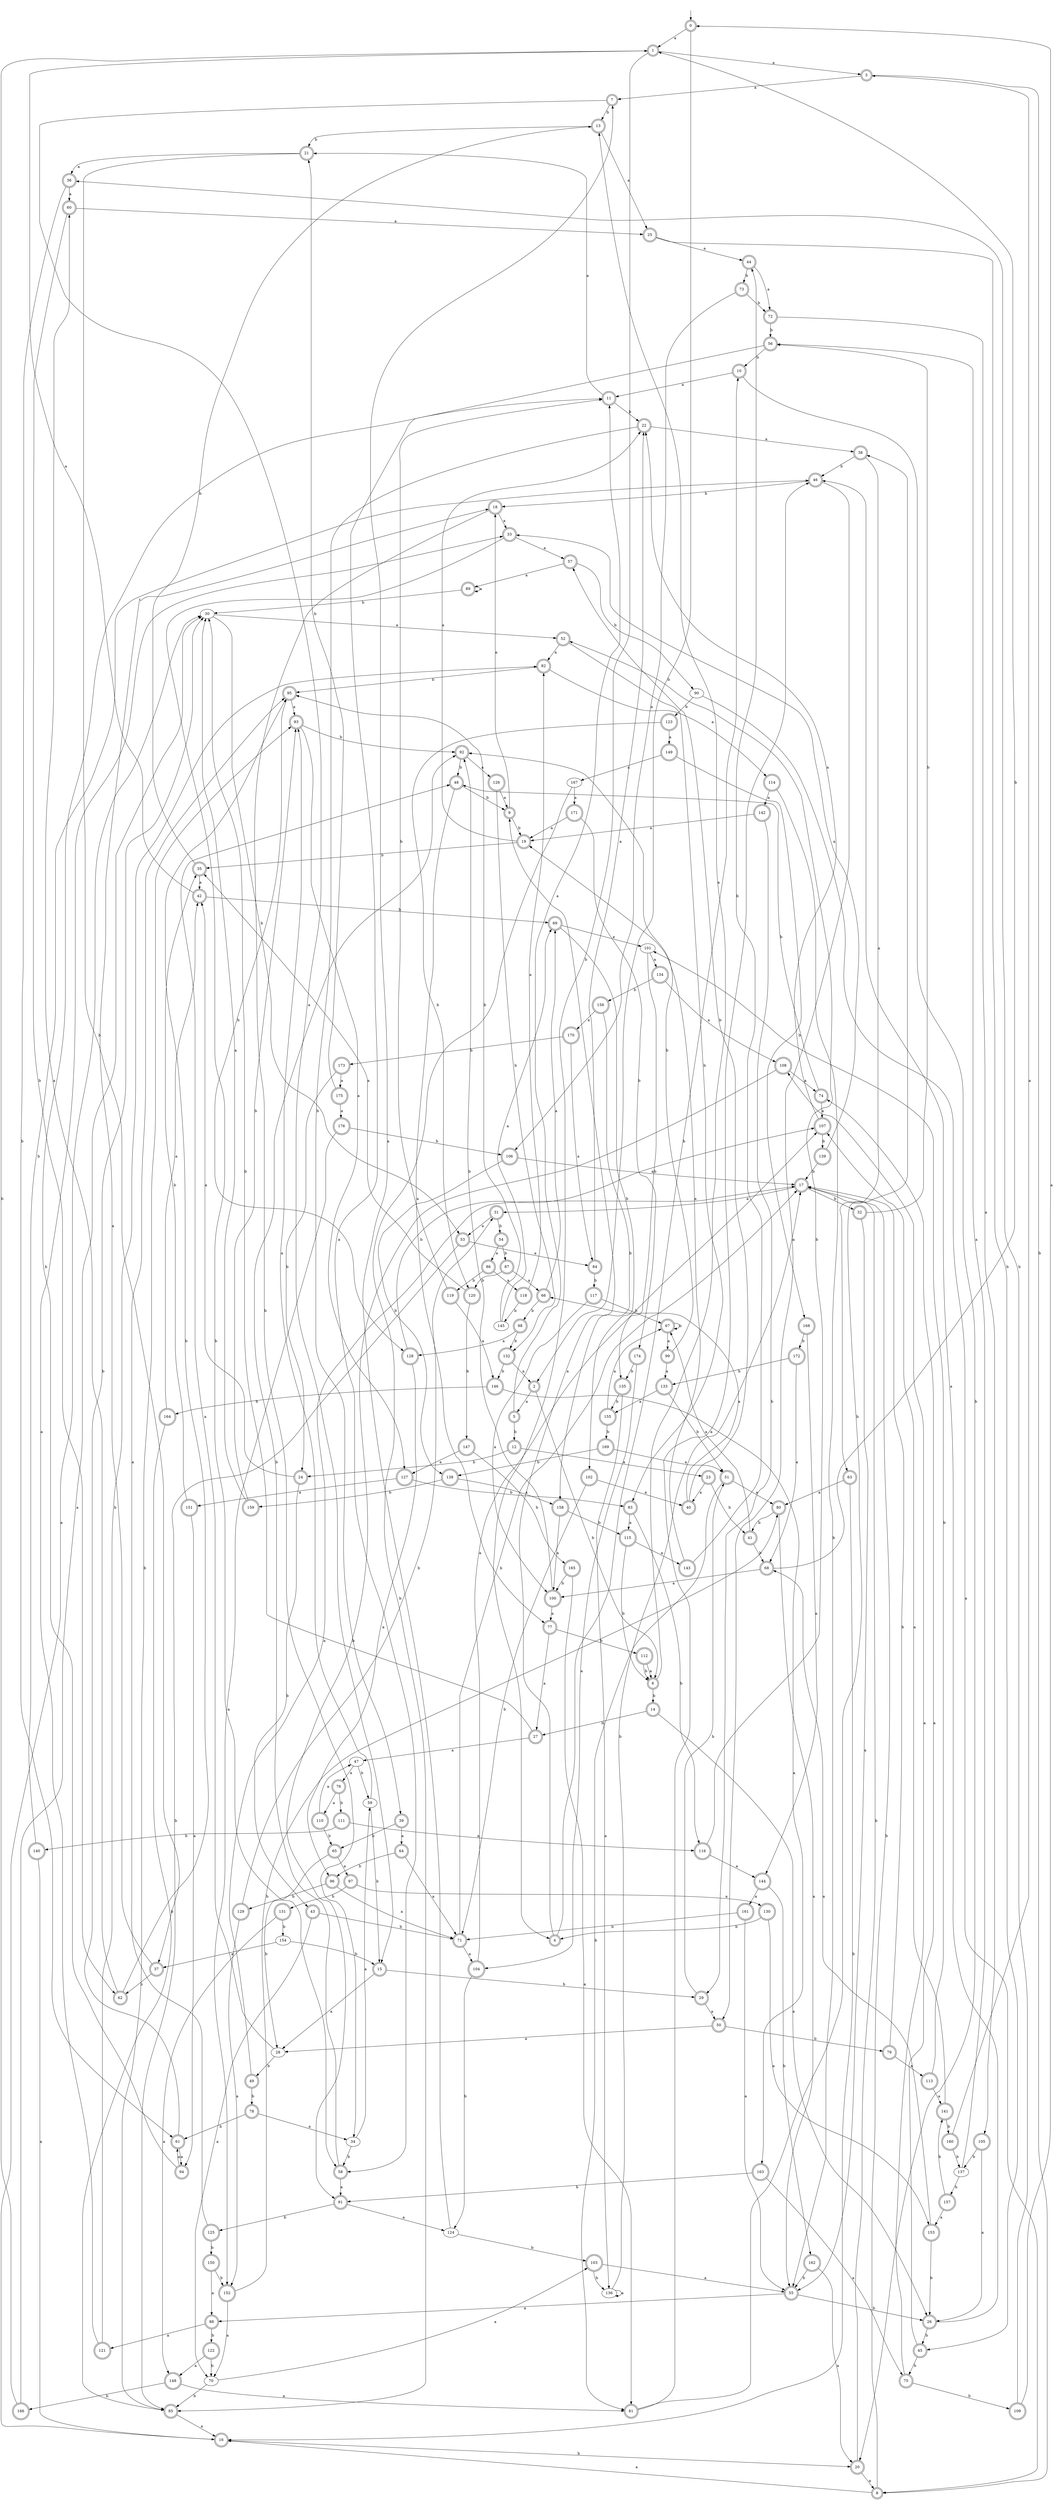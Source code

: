digraph RandomDFA {
  __start0 [label="", shape=none];
  __start0 -> 0 [label=""];
  0 [shape=circle] [shape=doublecircle]
  0 -> 1 [label="a"]
  0 -> 2 [label="b"]
  1 [shape=doublecircle]
  1 -> 3 [label="a"]
  1 -> 4 [label="b"]
  2 [shape=doublecircle]
  2 -> 5 [label="a"]
  2 -> 6 [label="b"]
  3 [shape=doublecircle]
  3 -> 7 [label="a"]
  3 -> 8 [label="b"]
  4 [shape=doublecircle]
  4 -> 9 [label="a"]
  4 -> 10 [label="b"]
  5 [shape=doublecircle]
  5 -> 11 [label="a"]
  5 -> 12 [label="b"]
  6 [shape=doublecircle]
  6 -> 13 [label="a"]
  6 -> 14 [label="b"]
  7 [shape=doublecircle]
  7 -> 15 [label="a"]
  7 -> 13 [label="b"]
  8 [shape=doublecircle]
  8 -> 16 [label="a"]
  8 -> 17 [label="b"]
  9 [shape=doublecircle]
  9 -> 18 [label="a"]
  9 -> 19 [label="b"]
  10 [shape=doublecircle]
  10 -> 11 [label="a"]
  10 -> 20 [label="b"]
  11 [shape=doublecircle]
  11 -> 21 [label="a"]
  11 -> 22 [label="b"]
  12 [shape=doublecircle]
  12 -> 23 [label="a"]
  12 -> 24 [label="b"]
  13 [shape=doublecircle]
  13 -> 25 [label="a"]
  13 -> 21 [label="b"]
  14 [shape=doublecircle]
  14 -> 26 [label="a"]
  14 -> 27 [label="b"]
  15 [shape=doublecircle]
  15 -> 28 [label="a"]
  15 -> 29 [label="b"]
  16 [shape=doublecircle]
  16 -> 30 [label="a"]
  16 -> 20 [label="b"]
  17 [shape=doublecircle]
  17 -> 31 [label="a"]
  17 -> 32 [label="b"]
  18 [shape=doublecircle]
  18 -> 33 [label="a"]
  18 -> 34 [label="b"]
  19 [shape=doublecircle]
  19 -> 22 [label="a"]
  19 -> 35 [label="b"]
  20 [shape=doublecircle]
  20 -> 8 [label="a"]
  20 -> 17 [label="b"]
  21 [shape=doublecircle]
  21 -> 36 [label="a"]
  21 -> 37 [label="b"]
  22 [shape=doublecircle]
  22 -> 38 [label="a"]
  22 -> 39 [label="b"]
  23 [shape=doublecircle]
  23 -> 40 [label="a"]
  23 -> 41 [label="b"]
  24 [shape=doublecircle]
  24 -> 42 [label="a"]
  24 -> 43 [label="b"]
  25 [shape=doublecircle]
  25 -> 44 [label="a"]
  25 -> 45 [label="b"]
  26 [shape=doublecircle]
  26 -> 46 [label="a"]
  26 -> 45 [label="b"]
  27 [shape=doublecircle]
  27 -> 47 [label="a"]
  27 -> 30 [label="b"]
  28
  28 -> 48 [label="a"]
  28 -> 49 [label="b"]
  29 [shape=doublecircle]
  29 -> 50 [label="a"]
  29 -> 51 [label="b"]
  30
  30 -> 52 [label="a"]
  30 -> 53 [label="b"]
  31 [shape=doublecircle]
  31 -> 53 [label="a"]
  31 -> 54 [label="b"]
  32 [shape=doublecircle]
  32 -> 55 [label="a"]
  32 -> 56 [label="b"]
  33 [shape=doublecircle]
  33 -> 57 [label="a"]
  33 -> 58 [label="b"]
  34
  34 -> 59 [label="a"]
  34 -> 58 [label="b"]
  35 [shape=doublecircle]
  35 -> 42 [label="a"]
  35 -> 13 [label="b"]
  36 [shape=doublecircle]
  36 -> 60 [label="a"]
  36 -> 61 [label="b"]
  37 [shape=doublecircle]
  37 -> 18 [label="a"]
  37 -> 62 [label="b"]
  38 [shape=doublecircle]
  38 -> 63 [label="a"]
  38 -> 46 [label="b"]
  39 [shape=doublecircle]
  39 -> 64 [label="a"]
  39 -> 65 [label="b"]
  40 [shape=doublecircle]
  40 -> 66 [label="a"]
  40 -> 57 [label="b"]
  41 [shape=doublecircle]
  41 -> 67 [label="a"]
  41 -> 68 [label="b"]
  42 [shape=doublecircle]
  42 -> 1 [label="a"]
  42 -> 69 [label="b"]
  43 [shape=doublecircle]
  43 -> 70 [label="a"]
  43 -> 71 [label="b"]
  44 [shape=doublecircle]
  44 -> 72 [label="a"]
  44 -> 73 [label="b"]
  45 [shape=doublecircle]
  45 -> 74 [label="a"]
  45 -> 75 [label="b"]
  46 [shape=doublecircle]
  46 -> 50 [label="a"]
  46 -> 18 [label="b"]
  47
  47 -> 76 [label="a"]
  47 -> 59 [label="b"]
  48 [shape=doublecircle]
  48 -> 77 [label="a"]
  48 -> 9 [label="b"]
  49 [shape=doublecircle]
  49 -> 17 [label="a"]
  49 -> 78 [label="b"]
  50 [shape=doublecircle]
  50 -> 28 [label="a"]
  50 -> 79 [label="b"]
  51 [shape=doublecircle]
  51 -> 80 [label="a"]
  51 -> 81 [label="b"]
  52 [shape=doublecircle]
  52 -> 82 [label="a"]
  52 -> 83 [label="b"]
  53 [shape=doublecircle]
  53 -> 84 [label="a"]
  53 -> 85 [label="b"]
  54 [shape=doublecircle]
  54 -> 86 [label="a"]
  54 -> 87 [label="b"]
  55 [shape=doublecircle]
  55 -> 88 [label="a"]
  55 -> 26 [label="b"]
  56 [shape=doublecircle]
  56 -> 58 [label="a"]
  56 -> 10 [label="b"]
  57 [shape=doublecircle]
  57 -> 89 [label="a"]
  57 -> 90 [label="b"]
  58 [shape=doublecircle]
  58 -> 91 [label="a"]
  58 -> 92 [label="b"]
  59
  59 -> 93 [label="a"]
  59 -> 15 [label="b"]
  60 [shape=doublecircle]
  60 -> 25 [label="a"]
  60 -> 62 [label="b"]
  61 [shape=doublecircle]
  61 -> 94 [label="a"]
  61 -> 30 [label="b"]
  62 [shape=doublecircle]
  62 -> 60 [label="a"]
  62 -> 95 [label="b"]
  63 [shape=doublecircle]
  63 -> 80 [label="a"]
  63 -> 16 [label="b"]
  64 [shape=doublecircle]
  64 -> 71 [label="a"]
  64 -> 96 [label="b"]
  65 [shape=doublecircle]
  65 -> 97 [label="a"]
  65 -> 28 [label="b"]
  66 [shape=doublecircle]
  66 -> 69 [label="a"]
  66 -> 98 [label="b"]
  67 [shape=doublecircle]
  67 -> 99 [label="a"]
  67 -> 67 [label="b"]
  68 [shape=doublecircle]
  68 -> 100 [label="a"]
  68 -> 1 [label="b"]
  69 [shape=doublecircle]
  69 -> 101 [label="a"]
  69 -> 102 [label="b"]
  70
  70 -> 103 [label="a"]
  70 -> 85 [label="b"]
  71 [shape=doublecircle]
  71 -> 104 [label="a"]
  71 -> 17 [label="b"]
  72 [shape=doublecircle]
  72 -> 105 [label="a"]
  72 -> 56 [label="b"]
  73 [shape=doublecircle]
  73 -> 106 [label="a"]
  73 -> 72 [label="b"]
  74 [shape=doublecircle]
  74 -> 107 [label="a"]
  74 -> 48 [label="b"]
  75 [shape=doublecircle]
  75 -> 108 [label="a"]
  75 -> 109 [label="b"]
  76 [shape=doublecircle]
  76 -> 110 [label="a"]
  76 -> 111 [label="b"]
  77 [shape=doublecircle]
  77 -> 27 [label="a"]
  77 -> 112 [label="b"]
  78 [shape=doublecircle]
  78 -> 34 [label="a"]
  78 -> 61 [label="b"]
  79 [shape=doublecircle]
  79 -> 113 [label="a"]
  79 -> 17 [label="b"]
  80 [shape=doublecircle]
  80 -> 55 [label="a"]
  80 -> 41 [label="b"]
  81 [shape=doublecircle]
  81 -> 46 [label="a"]
  81 -> 38 [label="b"]
  82 [shape=doublecircle]
  82 -> 114 [label="a"]
  82 -> 95 [label="b"]
  83 [shape=doublecircle]
  83 -> 115 [label="a"]
  83 -> 116 [label="b"]
  84 [shape=doublecircle]
  84 -> 22 [label="a"]
  84 -> 117 [label="b"]
  85 [shape=doublecircle]
  85 -> 16 [label="a"]
  85 -> 93 [label="b"]
  86 [shape=doublecircle]
  86 -> 118 [label="a"]
  86 -> 119 [label="b"]
  87 [shape=doublecircle]
  87 -> 66 [label="a"]
  87 -> 120 [label="b"]
  88 [shape=doublecircle]
  88 -> 121 [label="a"]
  88 -> 122 [label="b"]
  89 [shape=doublecircle]
  89 -> 89 [label="a"]
  89 -> 30 [label="b"]
  90
  90 -> 8 [label="a"]
  90 -> 123 [label="b"]
  91 [shape=doublecircle]
  91 -> 124 [label="a"]
  91 -> 125 [label="b"]
  92 [shape=doublecircle]
  92 -> 126 [label="a"]
  92 -> 48 [label="b"]
  93 [shape=doublecircle]
  93 -> 127 [label="a"]
  93 -> 92 [label="b"]
  94 [shape=doublecircle]
  94 -> 61 [label="a"]
  94 -> 11 [label="b"]
  95 [shape=doublecircle]
  95 -> 93 [label="a"]
  95 -> 128 [label="b"]
  96 [shape=doublecircle]
  96 -> 71 [label="a"]
  96 -> 129 [label="b"]
  97 [shape=doublecircle]
  97 -> 130 [label="a"]
  97 -> 131 [label="b"]
  98 [shape=doublecircle]
  98 -> 128 [label="a"]
  98 -> 132 [label="b"]
  99 [shape=doublecircle]
  99 -> 133 [label="a"]
  99 -> 92 [label="b"]
  100 [shape=doublecircle]
  100 -> 77 [label="a"]
  100 -> 92 [label="b"]
  101
  101 -> 134 [label="a"]
  101 -> 135 [label="b"]
  102 [shape=doublecircle]
  102 -> 40 [label="a"]
  102 -> 71 [label="b"]
  103 [shape=doublecircle]
  103 -> 55 [label="a"]
  103 -> 136 [label="b"]
  104 [shape=doublecircle]
  104 -> 107 [label="a"]
  104 -> 124 [label="b"]
  105 [shape=doublecircle]
  105 -> 26 [label="a"]
  105 -> 137 [label="b"]
  106 [shape=doublecircle]
  106 -> 17 [label="a"]
  106 -> 138 [label="b"]
  107 [shape=doublecircle]
  107 -> 22 [label="a"]
  107 -> 139 [label="b"]
  108 [shape=doublecircle]
  108 -> 74 [label="a"]
  108 -> 91 [label="b"]
  109 [shape=doublecircle]
  109 -> 0 [label="a"]
  109 -> 36 [label="b"]
  110 [shape=doublecircle]
  110 -> 47 [label="a"]
  110 -> 65 [label="b"]
  111 [shape=doublecircle]
  111 -> 116 [label="a"]
  111 -> 140 [label="b"]
  112 [shape=doublecircle]
  112 -> 6 [label="a"]
  112 -> 6 [label="b"]
  113 [shape=doublecircle]
  113 -> 141 [label="a"]
  113 -> 101 [label="b"]
  114 [shape=doublecircle]
  114 -> 142 [label="a"]
  114 -> 55 [label="b"]
  115 [shape=doublecircle]
  115 -> 143 [label="a"]
  115 -> 6 [label="b"]
  116 [shape=doublecircle]
  116 -> 144 [label="a"]
  116 -> 52 [label="b"]
  117 [shape=doublecircle]
  117 -> 100 [label="a"]
  117 -> 67 [label="b"]
  118 [shape=doublecircle]
  118 -> 82 [label="a"]
  118 -> 145 [label="b"]
  119 [shape=doublecircle]
  119 -> 146 [label="a"]
  119 -> 11 [label="b"]
  120 [shape=doublecircle]
  120 -> 35 [label="a"]
  120 -> 147 [label="b"]
  121 [shape=doublecircle]
  121 -> 33 [label="a"]
  121 -> 82 [label="b"]
  122 [shape=doublecircle]
  122 -> 148 [label="a"]
  122 -> 70 [label="b"]
  123 [shape=doublecircle]
  123 -> 149 [label="a"]
  123 -> 120 [label="b"]
  124
  124 -> 7 [label="a"]
  124 -> 103 [label="b"]
  125 [shape=doublecircle]
  125 -> 95 [label="a"]
  125 -> 150 [label="b"]
  126 [shape=doublecircle]
  126 -> 9 [label="a"]
  126 -> 132 [label="b"]
  127 [shape=doublecircle]
  127 -> 151 [label="a"]
  127 -> 83 [label="b"]
  128 [shape=doublecircle]
  128 -> 96 [label="a"]
  128 -> 107 [label="b"]
  129 [shape=doublecircle]
  129 -> 152 [label="a"]
  129 -> 31 [label="b"]
  130 [shape=doublecircle]
  130 -> 153 [label="a"]
  130 -> 4 [label="b"]
  131 [shape=doublecircle]
  131 -> 148 [label="a"]
  131 -> 154 [label="b"]
  132 [shape=doublecircle]
  132 -> 2 [label="a"]
  132 -> 146 [label="b"]
  133 [shape=doublecircle]
  133 -> 155 [label="a"]
  133 -> 51 [label="b"]
  134 [shape=doublecircle]
  134 -> 108 [label="a"]
  134 -> 156 [label="b"]
  135 [shape=doublecircle]
  135 -> 136 [label="a"]
  135 -> 155 [label="b"]
  136
  136 -> 136 [label="a"]
  136 -> 17 [label="b"]
  137
  137 -> 56 [label="a"]
  137 -> 157 [label="b"]
  138 [shape=doublecircle]
  138 -> 158 [label="a"]
  138 -> 159 [label="b"]
  139 [shape=doublecircle]
  139 -> 33 [label="a"]
  139 -> 17 [label="b"]
  140 [shape=doublecircle]
  140 -> 16 [label="a"]
  140 -> 46 [label="b"]
  141 [shape=doublecircle]
  141 -> 107 [label="a"]
  141 -> 160 [label="b"]
  142 [shape=doublecircle]
  142 -> 19 [label="a"]
  142 -> 29 [label="b"]
  143 [shape=doublecircle]
  143 -> 19 [label="a"]
  143 -> 44 [label="b"]
  144 [shape=doublecircle]
  144 -> 161 [label="a"]
  144 -> 162 [label="b"]
  145
  145 -> 69 [label="a"]
  145 -> 95 [label="b"]
  146 [shape=doublecircle]
  146 -> 163 [label="a"]
  146 -> 164 [label="b"]
  147 [shape=doublecircle]
  147 -> 127 [label="a"]
  147 -> 165 [label="b"]
  148 [shape=doublecircle]
  148 -> 81 [label="a"]
  148 -> 166 [label="b"]
  149 [shape=doublecircle]
  149 -> 167 [label="a"]
  149 -> 168 [label="b"]
  150 [shape=doublecircle]
  150 -> 88 [label="a"]
  150 -> 152 [label="b"]
  151 [shape=doublecircle]
  151 -> 94 [label="a"]
  151 -> 35 [label="b"]
  152 [shape=doublecircle]
  152 -> 70 [label="a"]
  152 -> 80 [label="b"]
  153 [shape=doublecircle]
  153 -> 68 [label="a"]
  153 -> 26 [label="b"]
  154
  154 -> 37 [label="a"]
  154 -> 15 [label="b"]
  155 [shape=doublecircle]
  155 -> 67 [label="a"]
  155 -> 169 [label="b"]
  156 [shape=doublecircle]
  156 -> 170 [label="a"]
  156 -> 158 [label="b"]
  157 [shape=doublecircle]
  157 -> 153 [label="a"]
  157 -> 141 [label="b"]
  158 [shape=doublecircle]
  158 -> 100 [label="a"]
  158 -> 115 [label="b"]
  159 [shape=doublecircle]
  159 -> 30 [label="a"]
  159 -> 93 [label="b"]
  160 [shape=doublecircle]
  160 -> 3 [label="a"]
  160 -> 137 [label="b"]
  161 [shape=doublecircle]
  161 -> 55 [label="a"]
  161 -> 71 [label="b"]
  162 [shape=doublecircle]
  162 -> 20 [label="a"]
  162 -> 55 [label="b"]
  163 [shape=doublecircle]
  163 -> 75 [label="a"]
  163 -> 91 [label="b"]
  164 [shape=doublecircle]
  164 -> 42 [label="a"]
  164 -> 85 [label="b"]
  165 [shape=doublecircle]
  165 -> 81 [label="a"]
  165 -> 100 [label="b"]
  166 [shape=doublecircle]
  166 -> 30 [label="a"]
  166 -> 1 [label="b"]
  167
  167 -> 171 [label="a"]
  167 -> 85 [label="b"]
  168 [shape=doublecircle]
  168 -> 144 [label="a"]
  168 -> 172 [label="b"]
  169 [shape=doublecircle]
  169 -> 51 [label="a"]
  169 -> 138 [label="b"]
  170 [shape=doublecircle]
  170 -> 84 [label="a"]
  170 -> 173 [label="b"]
  171 [shape=doublecircle]
  171 -> 19 [label="a"]
  171 -> 174 [label="b"]
  172 [shape=doublecircle]
  172 -> 68 [label="a"]
  172 -> 133 [label="b"]
  173 [shape=doublecircle]
  173 -> 175 [label="a"]
  173 -> 24 [label="b"]
  174 [shape=doublecircle]
  174 -> 104 [label="a"]
  174 -> 135 [label="b"]
  175 [shape=doublecircle]
  175 -> 176 [label="a"]
  175 -> 21 [label="b"]
  176 [shape=doublecircle]
  176 -> 152 [label="a"]
  176 -> 106 [label="b"]
}
